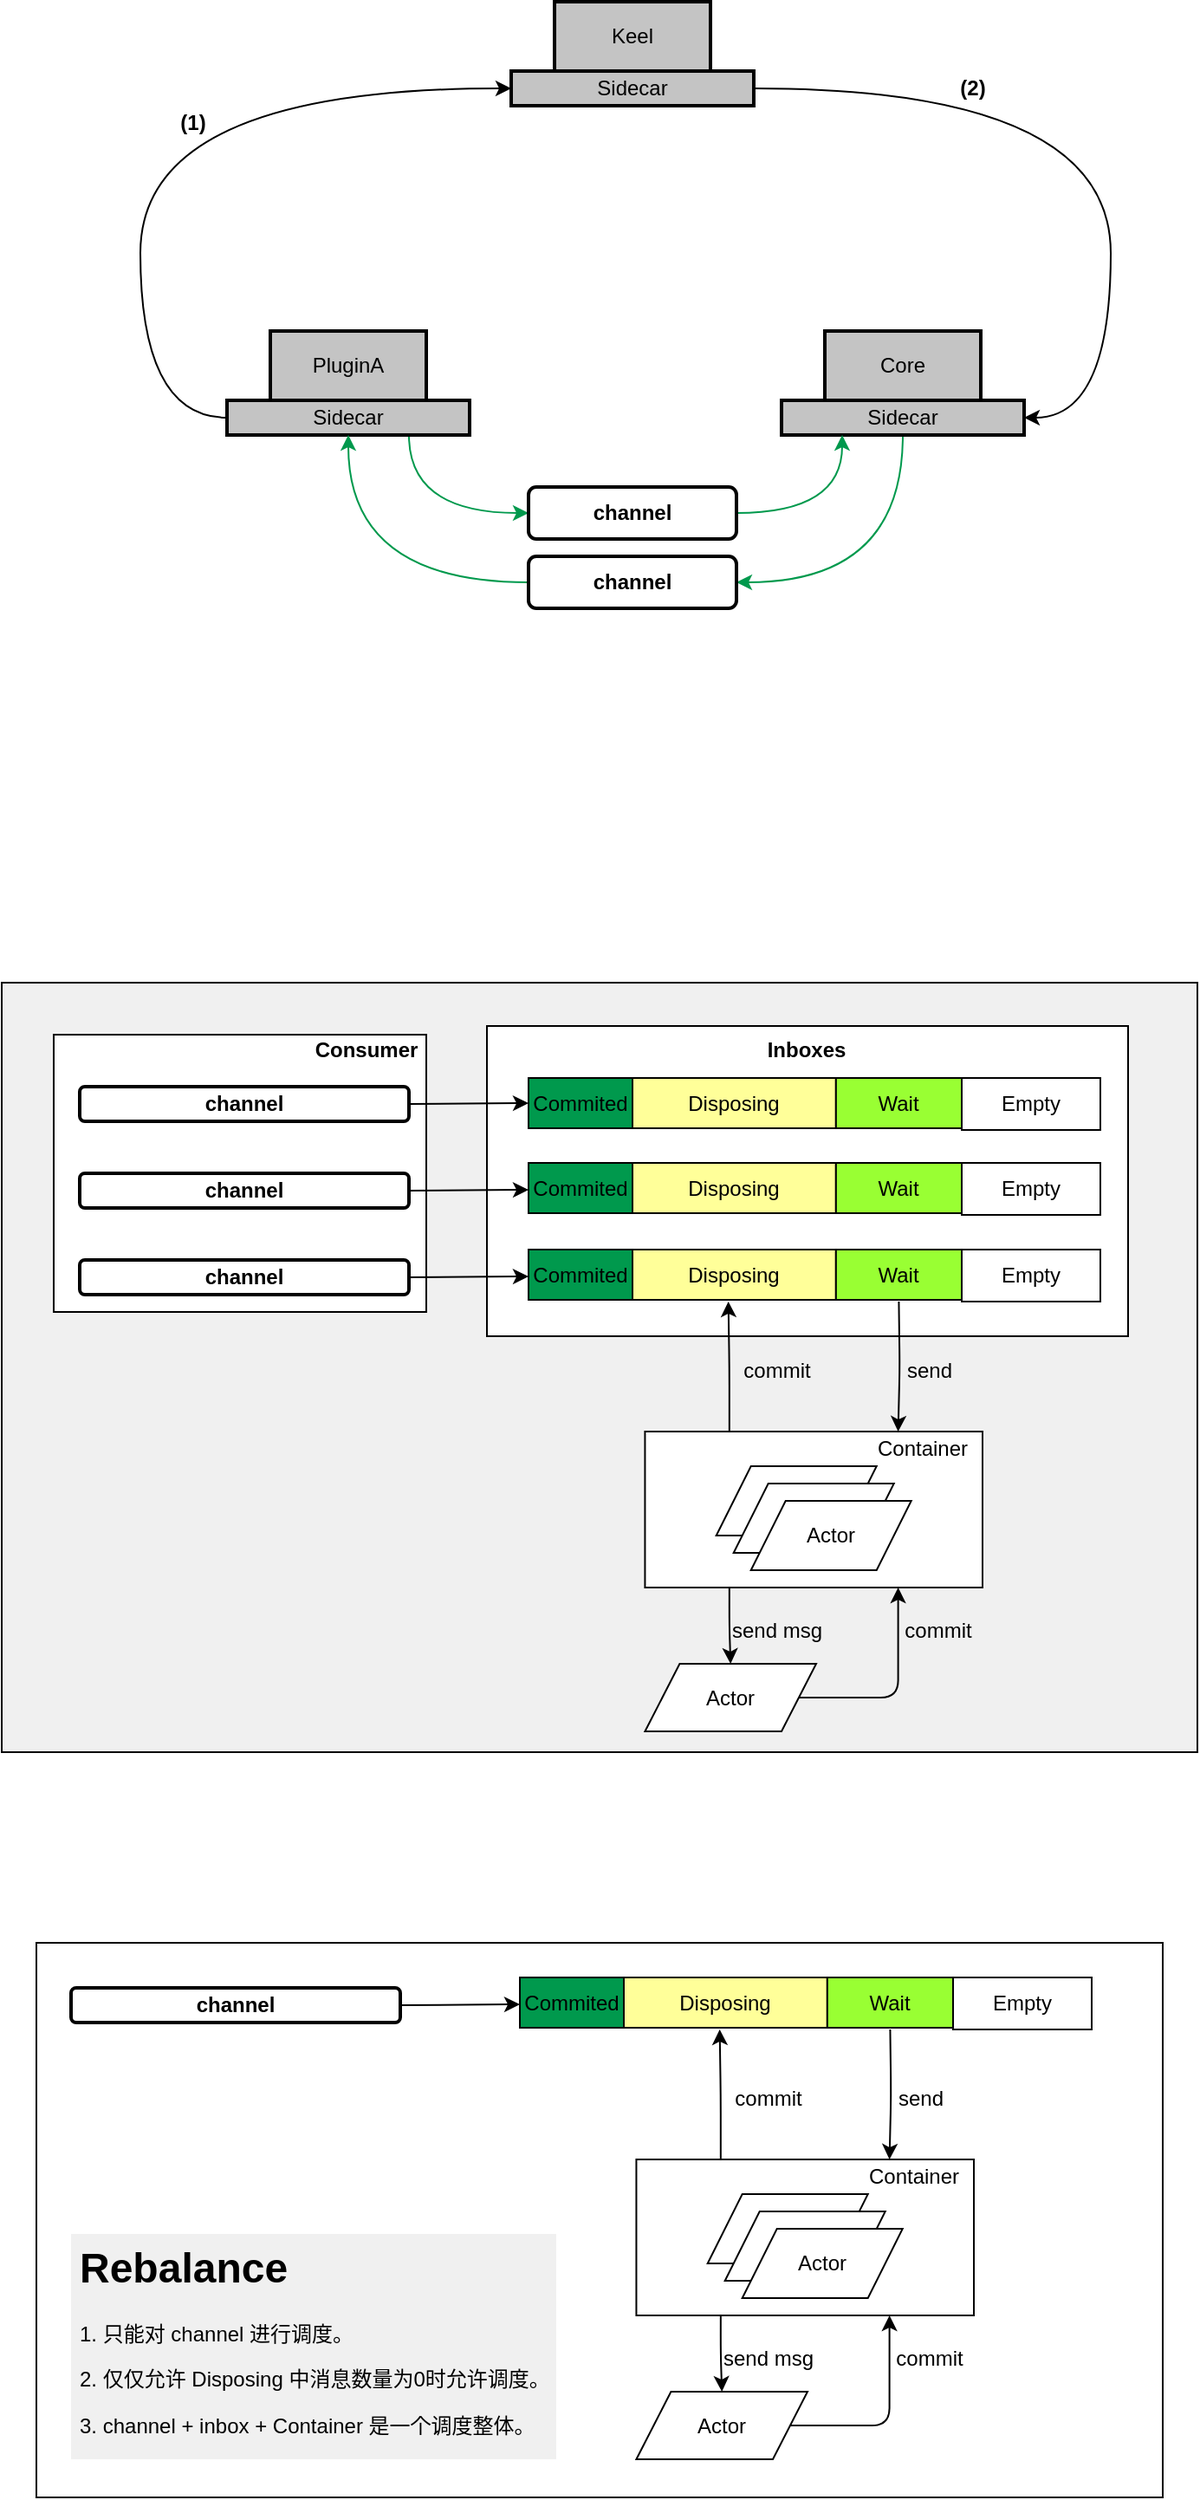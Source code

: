 <mxfile>
    <diagram id="kfE9mx2le4jUbTD7WGOC" name="Page-1">
        <mxGraphModel dx="989" dy="548" grid="0" gridSize="10" guides="1" tooltips="1" connect="1" arrows="1" fold="1" page="1" pageScale="1" pageWidth="827" pageHeight="1169" background="#ffffff" math="0" shadow="0">
            <root>
                <mxCell id="0"/>
                <mxCell id="1" parent="0"/>
                <mxCell id="169" value="" style="rounded=0;whiteSpace=wrap;html=1;strokeColor=#000000;fillColor=#F0F0F0;" parent="1" vertex="1">
                    <mxGeometry x="60" y="776" width="690" height="444" as="geometry"/>
                </mxCell>
                <mxCell id="167" value="" style="rounded=0;whiteSpace=wrap;html=1;strokeColor=#000000;fillColor=#FFFFFF;" parent="1" vertex="1">
                    <mxGeometry x="80" y="1330" width="650" height="320" as="geometry"/>
                </mxCell>
                <mxCell id="77" value="" style="rounded=0;whiteSpace=wrap;html=1;strokeColor=#000000;fillColor=#FFFFFF;" parent="1" vertex="1">
                    <mxGeometry x="340" y="801" width="370" height="179" as="geometry"/>
                </mxCell>
                <mxCell id="23" style="edgeStyle=orthogonalEdgeStyle;curved=1;rounded=0;orthogonalLoop=1;jettySize=auto;html=1;exitX=1;exitY=0.5;exitDx=0;exitDy=0;entryX=1;entryY=0.5;entryDx=0;entryDy=0;strokeColor=#000000;" parent="1" source="12" target="16" edge="1">
                    <mxGeometry relative="1" as="geometry">
                        <Array as="points">
                            <mxPoint x="700" y="260"/>
                            <mxPoint x="700" y="450"/>
                        </Array>
                    </mxGeometry>
                </mxCell>
                <mxCell id="21" style="edgeStyle=orthogonalEdgeStyle;curved=1;rounded=0;orthogonalLoop=1;jettySize=auto;html=1;exitX=0;exitY=0.5;exitDx=0;exitDy=0;entryX=0;entryY=0.5;entryDx=0;entryDy=0;strokeColor=#000000;" parent="1" source="14" target="12" edge="1">
                    <mxGeometry relative="1" as="geometry">
                        <Array as="points">
                            <mxPoint x="140" y="450"/>
                            <mxPoint x="140" y="260"/>
                        </Array>
                    </mxGeometry>
                </mxCell>
                <mxCell id="29" style="edgeStyle=orthogonalEdgeStyle;curved=1;rounded=0;orthogonalLoop=1;jettySize=auto;html=1;exitX=0.75;exitY=1;exitDx=0;exitDy=0;entryX=0;entryY=0.5;entryDx=0;entryDy=0;strokeColor=#00994D;" parent="1" source="14" target="28" edge="1">
                    <mxGeometry relative="1" as="geometry"/>
                </mxCell>
                <mxCell id="14" value="&lt;font color=&quot;#000000&quot;&gt;Sidecar&lt;/font&gt;" style="rounded=0;whiteSpace=wrap;html=1;strokeColor=#000000;strokeWidth=2;fillColor=#C4C4C4;" parent="1" vertex="1">
                    <mxGeometry x="190" y="440" width="140" height="20" as="geometry"/>
                </mxCell>
                <mxCell id="15" value="&lt;font color=&quot;#000000&quot;&gt;PluginA&lt;/font&gt;" style="rounded=0;whiteSpace=wrap;html=1;strokeColor=#000000;strokeWidth=2;fillColor=#C4C4C4;" parent="1" vertex="1">
                    <mxGeometry x="215" y="400" width="90" height="40" as="geometry"/>
                </mxCell>
                <mxCell id="32" style="edgeStyle=orthogonalEdgeStyle;curved=1;rounded=0;orthogonalLoop=1;jettySize=auto;html=1;exitX=0.5;exitY=1;exitDx=0;exitDy=0;entryX=1;entryY=0.5;entryDx=0;entryDy=0;strokeColor=#00994D;" parent="1" source="16" target="31" edge="1">
                    <mxGeometry relative="1" as="geometry"/>
                </mxCell>
                <mxCell id="16" value="&lt;font color=&quot;#000000&quot;&gt;Sidecar&lt;/font&gt;" style="rounded=0;whiteSpace=wrap;html=1;strokeColor=#000000;strokeWidth=2;fillColor=#C4C4C4;" parent="1" vertex="1">
                    <mxGeometry x="510" y="440" width="140" height="20" as="geometry"/>
                </mxCell>
                <mxCell id="17" value="&lt;font color=&quot;#000000&quot;&gt;Core&lt;/font&gt;" style="rounded=0;whiteSpace=wrap;html=1;strokeColor=#000000;strokeWidth=2;fillColor=#C4C4C4;" parent="1" vertex="1">
                    <mxGeometry x="535" y="400" width="90" height="40" as="geometry"/>
                </mxCell>
                <mxCell id="24" value="&lt;b&gt;&lt;font color=&quot;#000000&quot;&gt;(1)&lt;/font&gt;&lt;/b&gt;" style="text;html=1;align=center;verticalAlign=middle;resizable=0;points=[];autosize=1;strokeColor=none;" parent="1" vertex="1">
                    <mxGeometry x="155" y="270" width="30" height="20" as="geometry"/>
                </mxCell>
                <mxCell id="25" value="&lt;b&gt;&lt;font color=&quot;#000000&quot;&gt;(2)&lt;/font&gt;&lt;/b&gt;" style="text;html=1;align=center;verticalAlign=middle;resizable=0;points=[];autosize=1;strokeColor=none;" parent="1" vertex="1">
                    <mxGeometry x="605" y="250" width="30" height="20" as="geometry"/>
                </mxCell>
                <mxCell id="30" style="edgeStyle=orthogonalEdgeStyle;curved=1;rounded=0;orthogonalLoop=1;jettySize=auto;html=1;exitX=1;exitY=0.5;exitDx=0;exitDy=0;entryX=0.25;entryY=1;entryDx=0;entryDy=0;strokeColor=#00994D;" parent="1" source="28" target="16" edge="1">
                    <mxGeometry relative="1" as="geometry"/>
                </mxCell>
                <mxCell id="28" value="&lt;font color=&quot;#000000&quot;&gt;&lt;b&gt;channel&lt;/b&gt;&lt;/font&gt;" style="rounded=1;whiteSpace=wrap;html=1;strokeColor=#000000;strokeWidth=2;fillColor=#FFFFFF;" parent="1" vertex="1">
                    <mxGeometry x="364" y="490" width="120" height="30" as="geometry"/>
                </mxCell>
                <mxCell id="33" style="edgeStyle=orthogonalEdgeStyle;curved=1;rounded=0;orthogonalLoop=1;jettySize=auto;html=1;exitX=0;exitY=0.5;exitDx=0;exitDy=0;entryX=0.5;entryY=1;entryDx=0;entryDy=0;strokeColor=#00994D;" parent="1" source="31" target="14" edge="1">
                    <mxGeometry relative="1" as="geometry"/>
                </mxCell>
                <mxCell id="31" value="&lt;font color=&quot;#000000&quot;&gt;&lt;b&gt;channel&lt;/b&gt;&lt;/font&gt;" style="rounded=1;whiteSpace=wrap;html=1;strokeColor=#000000;strokeWidth=2;fillColor=#FFFFFF;" parent="1" vertex="1">
                    <mxGeometry x="364" y="530" width="120" height="30" as="geometry"/>
                </mxCell>
                <mxCell id="34" value="" style="group" parent="1" vertex="1" connectable="0">
                    <mxGeometry x="354" y="210" width="140" height="60" as="geometry"/>
                </mxCell>
                <mxCell id="12" value="&lt;font color=&quot;#000000&quot;&gt;Sidecar&lt;/font&gt;" style="rounded=0;whiteSpace=wrap;html=1;strokeColor=#000000;strokeWidth=2;fillColor=#C4C4C4;" parent="34" vertex="1">
                    <mxGeometry y="40" width="140" height="20" as="geometry"/>
                </mxCell>
                <mxCell id="13" value="&lt;font color=&quot;#000000&quot;&gt;Keel&lt;/font&gt;" style="rounded=0;whiteSpace=wrap;html=1;strokeColor=#000000;strokeWidth=2;fillColor=#C4C4C4;" parent="34" vertex="1">
                    <mxGeometry x="25" width="90" height="40" as="geometry"/>
                </mxCell>
                <mxCell id="40" value="" style="group" parent="1" vertex="1" connectable="0">
                    <mxGeometry x="90" y="805" width="215" height="161" as="geometry"/>
                </mxCell>
                <mxCell id="38" value="" style="rounded=0;whiteSpace=wrap;html=1;fillColor=#FFFFFF;strokeColor=#000000;" parent="40" vertex="1">
                    <mxGeometry y="1" width="215" height="160" as="geometry"/>
                </mxCell>
                <mxCell id="35" value="&lt;font color=&quot;#000000&quot;&gt;&lt;b&gt;channel&lt;/b&gt;&lt;/font&gt;" style="rounded=1;whiteSpace=wrap;html=1;strokeColor=#000000;strokeWidth=2;fillColor=#FFFFFF;" parent="40" vertex="1">
                    <mxGeometry x="15" y="31" width="190" height="20" as="geometry"/>
                </mxCell>
                <mxCell id="36" value="&lt;font color=&quot;#000000&quot;&gt;&lt;b&gt;channel&lt;/b&gt;&lt;/font&gt;" style="rounded=1;whiteSpace=wrap;html=1;strokeColor=#000000;strokeWidth=2;fillColor=#FFFFFF;" parent="40" vertex="1">
                    <mxGeometry x="15" y="131" width="190" height="20" as="geometry"/>
                </mxCell>
                <mxCell id="37" value="&lt;font color=&quot;#000000&quot;&gt;&lt;b&gt;channel&lt;/b&gt;&lt;/font&gt;" style="rounded=1;whiteSpace=wrap;html=1;strokeColor=#000000;strokeWidth=2;fillColor=#FFFFFF;" parent="40" vertex="1">
                    <mxGeometry x="15" y="81" width="190" height="20" as="geometry"/>
                </mxCell>
                <mxCell id="39" value="&lt;b&gt;&lt;font color=&quot;#000000&quot;&gt;Consumer&lt;/font&gt;&lt;/b&gt;" style="text;html=1;align=center;verticalAlign=middle;resizable=0;points=[];autosize=1;strokeColor=none;" parent="40" vertex="1">
                    <mxGeometry x="145" width="70" height="20" as="geometry"/>
                </mxCell>
                <mxCell id="60" style="edgeStyle=none;html=1;exitX=1;exitY=0.5;exitDx=0;exitDy=0;entryX=0;entryY=0.5;entryDx=0;entryDy=0;strokeColor=#000000;" parent="1" source="35" target="43" edge="1">
                    <mxGeometry relative="1" as="geometry"/>
                </mxCell>
                <mxCell id="75" style="edgeStyle=none;html=1;exitX=1;exitY=0.5;exitDx=0;exitDy=0;entryX=0;entryY=0.5;entryDx=0;entryDy=0;strokeColor=#000000;" parent="1" source="37" edge="1">
                    <mxGeometry relative="1" as="geometry">
                        <mxPoint x="364" y="895.5" as="targetPoint"/>
                    </mxGeometry>
                </mxCell>
                <mxCell id="76" style="edgeStyle=none;html=1;exitX=1;exitY=0.5;exitDx=0;exitDy=0;entryX=0;entryY=0.5;entryDx=0;entryDy=0;strokeColor=#000000;" parent="1" source="36" edge="1">
                    <mxGeometry relative="1" as="geometry">
                        <mxPoint x="364" y="945.5" as="targetPoint"/>
                    </mxGeometry>
                </mxCell>
                <mxCell id="78" value="&lt;font color=&quot;#000000&quot;&gt;&lt;b&gt;Inboxes&lt;/b&gt;&lt;/font&gt;" style="text;html=1;align=center;verticalAlign=middle;resizable=0;points=[];autosize=1;strokeColor=none;" parent="1" vertex="1">
                    <mxGeometry x="494" y="805" width="60" height="20" as="geometry"/>
                </mxCell>
                <mxCell id="124" style="edgeStyle=orthogonalEdgeStyle;html=1;exitX=1;exitY=0.5;exitDx=0;exitDy=0;entryX=0.75;entryY=1;entryDx=0;entryDy=0;strokeColor=#000000;" parent="1" source="98" target="83" edge="1">
                    <mxGeometry relative="1" as="geometry">
                        <Array as="points">
                            <mxPoint x="577" y="1189"/>
                        </Array>
                    </mxGeometry>
                </mxCell>
                <mxCell id="98" value="&lt;font color=&quot;#000000&quot;&gt;Actor&lt;/font&gt;" style="shape=parallelogram;perimeter=parallelogramPerimeter;whiteSpace=wrap;html=1;fixedSize=1;strokeColor=#000000;fillColor=#FFFFFF;" parent="1" vertex="1">
                    <mxGeometry x="431.22" y="1169" width="98.78" height="39" as="geometry"/>
                </mxCell>
                <mxCell id="106" value="&lt;font color=&quot;#000000&quot;&gt;send msg&lt;/font&gt;" style="text;html=1;align=center;verticalAlign=middle;resizable=0;points=[];autosize=1;strokeColor=none;" parent="1" vertex="1">
                    <mxGeometry x="472.36" y="1140" width="70" height="20" as="geometry"/>
                </mxCell>
                <mxCell id="107" value="&lt;font color=&quot;#000000&quot;&gt;send&lt;/font&gt;" style="text;html=1;align=center;verticalAlign=middle;resizable=0;points=[];autosize=1;strokeColor=none;" parent="1" vertex="1">
                    <mxGeometry x="574.86" y="990" width="40" height="20" as="geometry"/>
                </mxCell>
                <mxCell id="111" value="&lt;font color=&quot;#000000&quot;&gt;commit&lt;/font&gt;" style="text;html=1;align=center;verticalAlign=middle;resizable=0;points=[];autosize=1;strokeColor=none;" parent="1" vertex="1">
                    <mxGeometry x="574.86" y="1140" width="50" height="20" as="geometry"/>
                </mxCell>
                <mxCell id="113" value="&lt;font color=&quot;#000000&quot;&gt;commit&lt;/font&gt;" style="text;html=1;align=center;verticalAlign=middle;resizable=0;points=[];autosize=1;strokeColor=none;" parent="1" vertex="1">
                    <mxGeometry x="482.36" y="990" width="50" height="20" as="geometry"/>
                </mxCell>
                <mxCell id="118" style="edgeStyle=orthogonalEdgeStyle;html=1;exitX=0.25;exitY=0;exitDx=0;exitDy=0;entryX=0.5;entryY=1;entryDx=0;entryDy=0;strokeColor=#000000;" parent="1" source="83" edge="1">
                    <mxGeometry relative="1" as="geometry">
                        <mxPoint x="479.323" y="960" as="targetPoint"/>
                    </mxGeometry>
                </mxCell>
                <mxCell id="123" style="edgeStyle=orthogonalEdgeStyle;html=1;exitX=0.25;exitY=1;exitDx=0;exitDy=0;entryX=0.5;entryY=0;entryDx=0;entryDy=0;strokeColor=#000000;" parent="1" source="83" target="98" edge="1">
                    <mxGeometry relative="1" as="geometry"/>
                </mxCell>
                <mxCell id="83" value="" style="rounded=0;whiteSpace=wrap;html=1;strokeColor=#000000;fillColor=#FFFFFF;" parent="1" vertex="1">
                    <mxGeometry x="431.22" y="1035" width="194.78" height="90" as="geometry"/>
                </mxCell>
                <mxCell id="82" value="&lt;font color=&quot;#000000&quot;&gt;Actor&lt;/font&gt;" style="shape=parallelogram;perimeter=parallelogramPerimeter;whiteSpace=wrap;html=1;fixedSize=1;strokeColor=#000000;fillColor=#FFFFFF;" parent="1" vertex="1">
                    <mxGeometry x="472.36" y="1055" width="92.5" height="40" as="geometry"/>
                </mxCell>
                <mxCell id="84" value="&lt;font color=&quot;#000000&quot;&gt;Container&lt;/font&gt;" style="text;html=1;align=center;verticalAlign=middle;resizable=0;points=[];autosize=1;strokeColor=none;" parent="1" vertex="1">
                    <mxGeometry x="555.999" y="1035" width="70" height="20" as="geometry"/>
                </mxCell>
                <mxCell id="117" style="edgeStyle=orthogonalEdgeStyle;html=1;exitX=0.5;exitY=1;exitDx=0;exitDy=0;entryX=0.75;entryY=0;entryDx=0;entryDy=0;strokeColor=#000000;" parent="1" target="83" edge="1">
                    <mxGeometry relative="1" as="geometry">
                        <mxPoint x="577.71" y="960" as="sourcePoint"/>
                    </mxGeometry>
                </mxCell>
                <mxCell id="121" value="&lt;font color=&quot;#000000&quot;&gt;Actor&lt;/font&gt;" style="shape=parallelogram;perimeter=parallelogramPerimeter;whiteSpace=wrap;html=1;fixedSize=1;strokeColor=#000000;fillColor=#FFFFFF;" parent="1" vertex="1">
                    <mxGeometry x="482.36" y="1065" width="92.5" height="40" as="geometry"/>
                </mxCell>
                <mxCell id="122" value="&lt;font color=&quot;#000000&quot;&gt;Actor&lt;/font&gt;" style="shape=parallelogram;perimeter=parallelogramPerimeter;whiteSpace=wrap;html=1;fixedSize=1;strokeColor=#000000;fillColor=#FFFFFF;" parent="1" vertex="1">
                    <mxGeometry x="492.36" y="1075" width="92.5" height="40" as="geometry"/>
                </mxCell>
                <mxCell id="59" value="" style="group" parent="1" vertex="1" connectable="0">
                    <mxGeometry x="364" y="831" width="330" height="30" as="geometry"/>
                </mxCell>
                <mxCell id="41" value="" style="rounded=0;whiteSpace=wrap;html=1;strokeColor=#000000;fillColor=#FFFFFF;" parent="59" vertex="1">
                    <mxGeometry width="330" height="29" as="geometry"/>
                </mxCell>
                <mxCell id="43" value="&lt;span style=&quot;color: rgb(0 , 0 , 0)&quot;&gt;Commited&lt;/span&gt;" style="rounded=0;whiteSpace=wrap;html=1;strokeColor=#000000;fillColor=#00994D;" parent="59" vertex="1">
                    <mxGeometry width="60" height="29" as="geometry"/>
                </mxCell>
                <mxCell id="44" value="&lt;font color=&quot;#000000&quot;&gt;Disposing&lt;/font&gt;" style="rounded=0;whiteSpace=wrap;html=1;strokeColor=#000000;fillColor=#FFFF99;" parent="59" vertex="1">
                    <mxGeometry x="60" width="117.42" height="29" as="geometry"/>
                </mxCell>
                <mxCell id="45" value="&lt;font color=&quot;#000000&quot;&gt;Wait&lt;/font&gt;" style="rounded=0;whiteSpace=wrap;html=1;strokeColor=#000000;fillColor=#99FF33;" parent="59" vertex="1">
                    <mxGeometry x="177.42" width="72.58" height="29" as="geometry"/>
                </mxCell>
                <mxCell id="58" value="&lt;font color=&quot;#000000&quot;&gt;Empty&lt;/font&gt;" style="rounded=0;whiteSpace=wrap;html=1;strokeColor=#000000;fillColor=#FFFFFF;" parent="59" vertex="1">
                    <mxGeometry x="250" width="80" height="30" as="geometry"/>
                </mxCell>
                <mxCell id="125" value="" style="group" parent="1" vertex="1" connectable="0">
                    <mxGeometry x="364" y="880" width="330" height="30" as="geometry"/>
                </mxCell>
                <mxCell id="126" value="" style="rounded=0;whiteSpace=wrap;html=1;strokeColor=#000000;fillColor=#FFFFFF;" parent="125" vertex="1">
                    <mxGeometry width="330" height="29" as="geometry"/>
                </mxCell>
                <mxCell id="127" value="&lt;span style=&quot;color: rgb(0 , 0 , 0)&quot;&gt;Commited&lt;/span&gt;" style="rounded=0;whiteSpace=wrap;html=1;strokeColor=#000000;fillColor=#00994D;" parent="125" vertex="1">
                    <mxGeometry width="60" height="29" as="geometry"/>
                </mxCell>
                <mxCell id="128" value="&lt;span style=&quot;color: rgb(0 , 0 , 0)&quot;&gt;Disposing&lt;/span&gt;" style="rounded=0;whiteSpace=wrap;html=1;strokeColor=#000000;fillColor=#FFFF99;" parent="125" vertex="1">
                    <mxGeometry x="60" width="117.42" height="29" as="geometry"/>
                </mxCell>
                <mxCell id="129" value="&lt;span style=&quot;color: rgb(0 , 0 , 0)&quot;&gt;Wait&lt;/span&gt;" style="rounded=0;whiteSpace=wrap;html=1;strokeColor=#000000;fillColor=#99FF33;" parent="125" vertex="1">
                    <mxGeometry x="177.42" width="72.58" height="29" as="geometry"/>
                </mxCell>
                <mxCell id="130" value="&lt;span style=&quot;color: rgb(0 , 0 , 0)&quot;&gt;Empty&lt;/span&gt;" style="rounded=0;whiteSpace=wrap;html=1;strokeColor=#000000;fillColor=#FFFFFF;" parent="125" vertex="1">
                    <mxGeometry x="250" width="80" height="30" as="geometry"/>
                </mxCell>
                <mxCell id="131" value="" style="group" parent="1" vertex="1" connectable="0">
                    <mxGeometry x="364" y="930" width="330" height="30" as="geometry"/>
                </mxCell>
                <mxCell id="132" value="" style="rounded=0;whiteSpace=wrap;html=1;strokeColor=#000000;fillColor=#FFFFFF;" parent="131" vertex="1">
                    <mxGeometry width="330" height="29" as="geometry"/>
                </mxCell>
                <mxCell id="133" value="&lt;span style=&quot;color: rgb(0 , 0 , 0)&quot;&gt;Commited&lt;/span&gt;" style="rounded=0;whiteSpace=wrap;html=1;strokeColor=#000000;fillColor=#00994D;" parent="131" vertex="1">
                    <mxGeometry width="60" height="29" as="geometry"/>
                </mxCell>
                <mxCell id="134" value="&lt;span style=&quot;color: rgb(0 , 0 , 0)&quot;&gt;Disposing&lt;/span&gt;" style="rounded=0;whiteSpace=wrap;html=1;strokeColor=#000000;fillColor=#FFFF99;" parent="131" vertex="1">
                    <mxGeometry x="60" width="117.42" height="29" as="geometry"/>
                </mxCell>
                <mxCell id="135" value="&lt;span style=&quot;color: rgb(0 , 0 , 0)&quot;&gt;Wait&lt;/span&gt;" style="rounded=0;whiteSpace=wrap;html=1;strokeColor=#000000;fillColor=#99FF33;" parent="131" vertex="1">
                    <mxGeometry x="177.42" width="72.58" height="29" as="geometry"/>
                </mxCell>
                <mxCell id="136" value="&lt;span style=&quot;color: rgb(0 , 0 , 0)&quot;&gt;Empty&lt;/span&gt;" style="rounded=0;whiteSpace=wrap;html=1;strokeColor=#000000;fillColor=#FFFFFF;" parent="131" vertex="1">
                    <mxGeometry x="250" width="80" height="30" as="geometry"/>
                </mxCell>
                <mxCell id="145" value="&lt;font color=&quot;#000000&quot;&gt;&lt;b&gt;channel&lt;/b&gt;&lt;/font&gt;" style="rounded=1;whiteSpace=wrap;html=1;strokeColor=#000000;strokeWidth=2;fillColor=#FFFFFF;" parent="1" vertex="1">
                    <mxGeometry x="100" y="1356" width="190" height="20" as="geometry"/>
                </mxCell>
                <mxCell id="146" style="edgeStyle=none;html=1;exitX=1;exitY=0.5;exitDx=0;exitDy=0;entryX=0;entryY=0.5;entryDx=0;entryDy=0;strokeColor=#000000;" parent="1" source="145" edge="1">
                    <mxGeometry relative="1" as="geometry">
                        <mxPoint x="359" y="1365.5" as="targetPoint"/>
                    </mxGeometry>
                </mxCell>
                <mxCell id="147" style="edgeStyle=orthogonalEdgeStyle;html=1;exitX=1;exitY=0.5;exitDx=0;exitDy=0;entryX=0.75;entryY=1;entryDx=0;entryDy=0;strokeColor=#000000;" parent="1" source="148" target="155" edge="1">
                    <mxGeometry relative="1" as="geometry">
                        <Array as="points">
                            <mxPoint x="572" y="1609"/>
                        </Array>
                    </mxGeometry>
                </mxCell>
                <mxCell id="148" value="&lt;font color=&quot;#000000&quot;&gt;Actor&lt;/font&gt;" style="shape=parallelogram;perimeter=parallelogramPerimeter;whiteSpace=wrap;html=1;fixedSize=1;strokeColor=#000000;fillColor=#FFFFFF;" parent="1" vertex="1">
                    <mxGeometry x="426.22" y="1589" width="98.78" height="39" as="geometry"/>
                </mxCell>
                <mxCell id="149" value="&lt;font color=&quot;#000000&quot;&gt;send msg&lt;/font&gt;" style="text;html=1;align=center;verticalAlign=middle;resizable=0;points=[];autosize=1;strokeColor=none;" parent="1" vertex="1">
                    <mxGeometry x="467.36" y="1560" width="70" height="20" as="geometry"/>
                </mxCell>
                <mxCell id="150" value="&lt;font color=&quot;#000000&quot;&gt;send&lt;/font&gt;" style="text;html=1;align=center;verticalAlign=middle;resizable=0;points=[];autosize=1;strokeColor=none;" parent="1" vertex="1">
                    <mxGeometry x="569.86" y="1410" width="40" height="20" as="geometry"/>
                </mxCell>
                <mxCell id="151" value="&lt;font color=&quot;#000000&quot;&gt;commit&lt;/font&gt;" style="text;html=1;align=center;verticalAlign=middle;resizable=0;points=[];autosize=1;strokeColor=none;" parent="1" vertex="1">
                    <mxGeometry x="569.86" y="1560" width="50" height="20" as="geometry"/>
                </mxCell>
                <mxCell id="152" value="&lt;font color=&quot;#000000&quot;&gt;commit&lt;/font&gt;" style="text;html=1;align=center;verticalAlign=middle;resizable=0;points=[];autosize=1;strokeColor=none;" parent="1" vertex="1">
                    <mxGeometry x="477.36" y="1410" width="50" height="20" as="geometry"/>
                </mxCell>
                <mxCell id="153" style="edgeStyle=orthogonalEdgeStyle;html=1;exitX=0.25;exitY=0;exitDx=0;exitDy=0;entryX=0.5;entryY=1;entryDx=0;entryDy=0;strokeColor=#000000;" parent="1" source="155" edge="1">
                    <mxGeometry relative="1" as="geometry">
                        <mxPoint x="474.323" y="1380" as="targetPoint"/>
                    </mxGeometry>
                </mxCell>
                <mxCell id="154" style="edgeStyle=orthogonalEdgeStyle;html=1;exitX=0.25;exitY=1;exitDx=0;exitDy=0;entryX=0.5;entryY=0;entryDx=0;entryDy=0;strokeColor=#000000;" parent="1" source="155" target="148" edge="1">
                    <mxGeometry relative="1" as="geometry"/>
                </mxCell>
                <mxCell id="155" value="" style="rounded=0;whiteSpace=wrap;html=1;strokeColor=#000000;fillColor=#FFFFFF;" parent="1" vertex="1">
                    <mxGeometry x="426.22" y="1455" width="194.78" height="90" as="geometry"/>
                </mxCell>
                <mxCell id="156" value="&lt;font color=&quot;#000000&quot;&gt;Actor&lt;/font&gt;" style="shape=parallelogram;perimeter=parallelogramPerimeter;whiteSpace=wrap;html=1;fixedSize=1;strokeColor=#000000;fillColor=#FFFFFF;" parent="1" vertex="1">
                    <mxGeometry x="467.36" y="1475" width="92.5" height="40" as="geometry"/>
                </mxCell>
                <mxCell id="157" value="&lt;font color=&quot;#000000&quot;&gt;Container&lt;/font&gt;" style="text;html=1;align=center;verticalAlign=middle;resizable=0;points=[];autosize=1;strokeColor=none;" parent="1" vertex="1">
                    <mxGeometry x="550.999" y="1455" width="70" height="20" as="geometry"/>
                </mxCell>
                <mxCell id="158" style="edgeStyle=orthogonalEdgeStyle;html=1;exitX=0.5;exitY=1;exitDx=0;exitDy=0;entryX=0.75;entryY=0;entryDx=0;entryDy=0;strokeColor=#000000;" parent="1" target="155" edge="1">
                    <mxGeometry relative="1" as="geometry">
                        <mxPoint x="572.71" y="1380" as="sourcePoint"/>
                    </mxGeometry>
                </mxCell>
                <mxCell id="159" value="&lt;font color=&quot;#000000&quot;&gt;Actor&lt;/font&gt;" style="shape=parallelogram;perimeter=parallelogramPerimeter;whiteSpace=wrap;html=1;fixedSize=1;strokeColor=#000000;fillColor=#FFFFFF;" parent="1" vertex="1">
                    <mxGeometry x="477.36" y="1485" width="92.5" height="40" as="geometry"/>
                </mxCell>
                <mxCell id="160" value="&lt;font color=&quot;#000000&quot;&gt;Actor&lt;/font&gt;" style="shape=parallelogram;perimeter=parallelogramPerimeter;whiteSpace=wrap;html=1;fixedSize=1;strokeColor=#000000;fillColor=#FFFFFF;" parent="1" vertex="1">
                    <mxGeometry x="487.36" y="1495" width="92.5" height="40" as="geometry"/>
                </mxCell>
                <mxCell id="161" value="" style="group" parent="1" vertex="1" connectable="0">
                    <mxGeometry x="359" y="1350" width="330" height="30" as="geometry"/>
                </mxCell>
                <mxCell id="162" value="" style="rounded=0;whiteSpace=wrap;html=1;strokeColor=#000000;fillColor=#FFFFFF;" parent="161" vertex="1">
                    <mxGeometry width="330" height="29" as="geometry"/>
                </mxCell>
                <mxCell id="163" value="&lt;span style=&quot;color: rgb(0 , 0 , 0)&quot;&gt;Commited&lt;/span&gt;" style="rounded=0;whiteSpace=wrap;html=1;strokeColor=#000000;fillColor=#00994D;" parent="161" vertex="1">
                    <mxGeometry width="60" height="29" as="geometry"/>
                </mxCell>
                <mxCell id="164" value="&lt;span style=&quot;color: rgb(0 , 0 , 0)&quot;&gt;Disposing&lt;/span&gt;" style="rounded=0;whiteSpace=wrap;html=1;strokeColor=#000000;fillColor=#FFFF99;" parent="161" vertex="1">
                    <mxGeometry x="60" width="117.42" height="29" as="geometry"/>
                </mxCell>
                <mxCell id="165" value="&lt;span style=&quot;color: rgb(0 , 0 , 0)&quot;&gt;Wait&lt;/span&gt;" style="rounded=0;whiteSpace=wrap;html=1;strokeColor=#000000;fillColor=#99FF33;" parent="161" vertex="1">
                    <mxGeometry x="177.42" width="72.58" height="29" as="geometry"/>
                </mxCell>
                <mxCell id="166" value="&lt;span style=&quot;color: rgb(0 , 0 , 0)&quot;&gt;Empty&lt;/span&gt;" style="rounded=0;whiteSpace=wrap;html=1;strokeColor=#000000;fillColor=#FFFFFF;" parent="161" vertex="1">
                    <mxGeometry x="250" width="80" height="30" as="geometry"/>
                </mxCell>
                <mxCell id="168" value="&lt;h1&gt;&lt;font color=&quot;#000000&quot;&gt;Rebalance&lt;/font&gt;&lt;/h1&gt;&lt;p&gt;&lt;font color=&quot;#000000&quot;&gt;1. 只能对 channel 进行调度。&lt;/font&gt;&lt;/p&gt;&lt;p&gt;&lt;font color=&quot;#000000&quot;&gt;2. 仅仅允许 Disposing 中消息数量为0时允许调度。&lt;/font&gt;&lt;/p&gt;&lt;p&gt;&lt;font color=&quot;#000000&quot;&gt;3. channel + inbox + Container 是一个调度整体。&lt;/font&gt;&lt;/p&gt;" style="text;html=1;strokeColor=none;spacing=5;spacingTop=-20;whiteSpace=wrap;overflow=hidden;rounded=0;fillColor=#F0F0F0;" parent="1" vertex="1">
                    <mxGeometry x="100" y="1498" width="280" height="130" as="geometry"/>
                </mxCell>
            </root>
        </mxGraphModel>
    </diagram>
</mxfile>